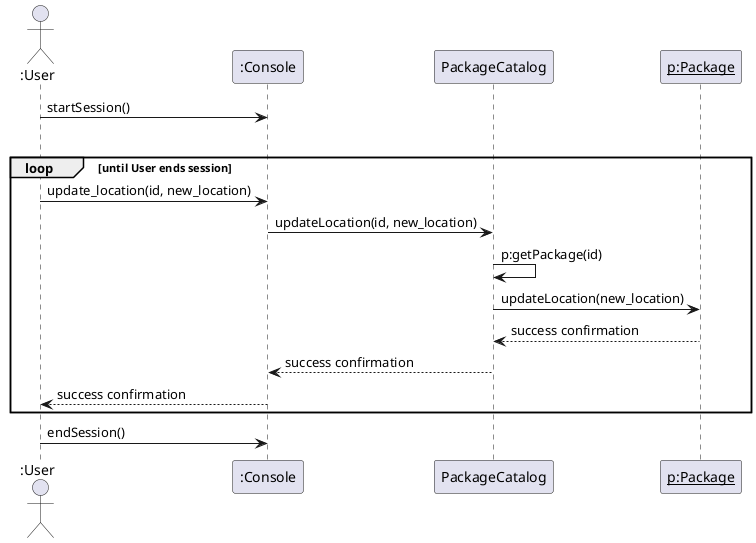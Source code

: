 @startuml Sequence Diagram registerPackage(origin, destination)
scale 1
' skinparam style strictuml

hide empty members

actor User as ":User"

participant Console as ":Console" order 10
participant PackageCatalog as "PackageCatalog" order 20
participant Package as "__p:Package__" order 30

User -> Console: startSession()
|||

loop until User ends session
    User -> Console: update_location(id, new_location)

    Console -> PackageCatalog: updateLocation(id, new_location)

    PackageCatalog -> PackageCatalog: p:getPackage(id)

    PackageCatalog -> Package: updateLocation(new_location)
    PackageCatalog <-- Package: success confirmation

    Console <-- PackageCatalog: success confirmation
    User <-- Console: success confirmation
end
User -> Console: endSession()

@enduml